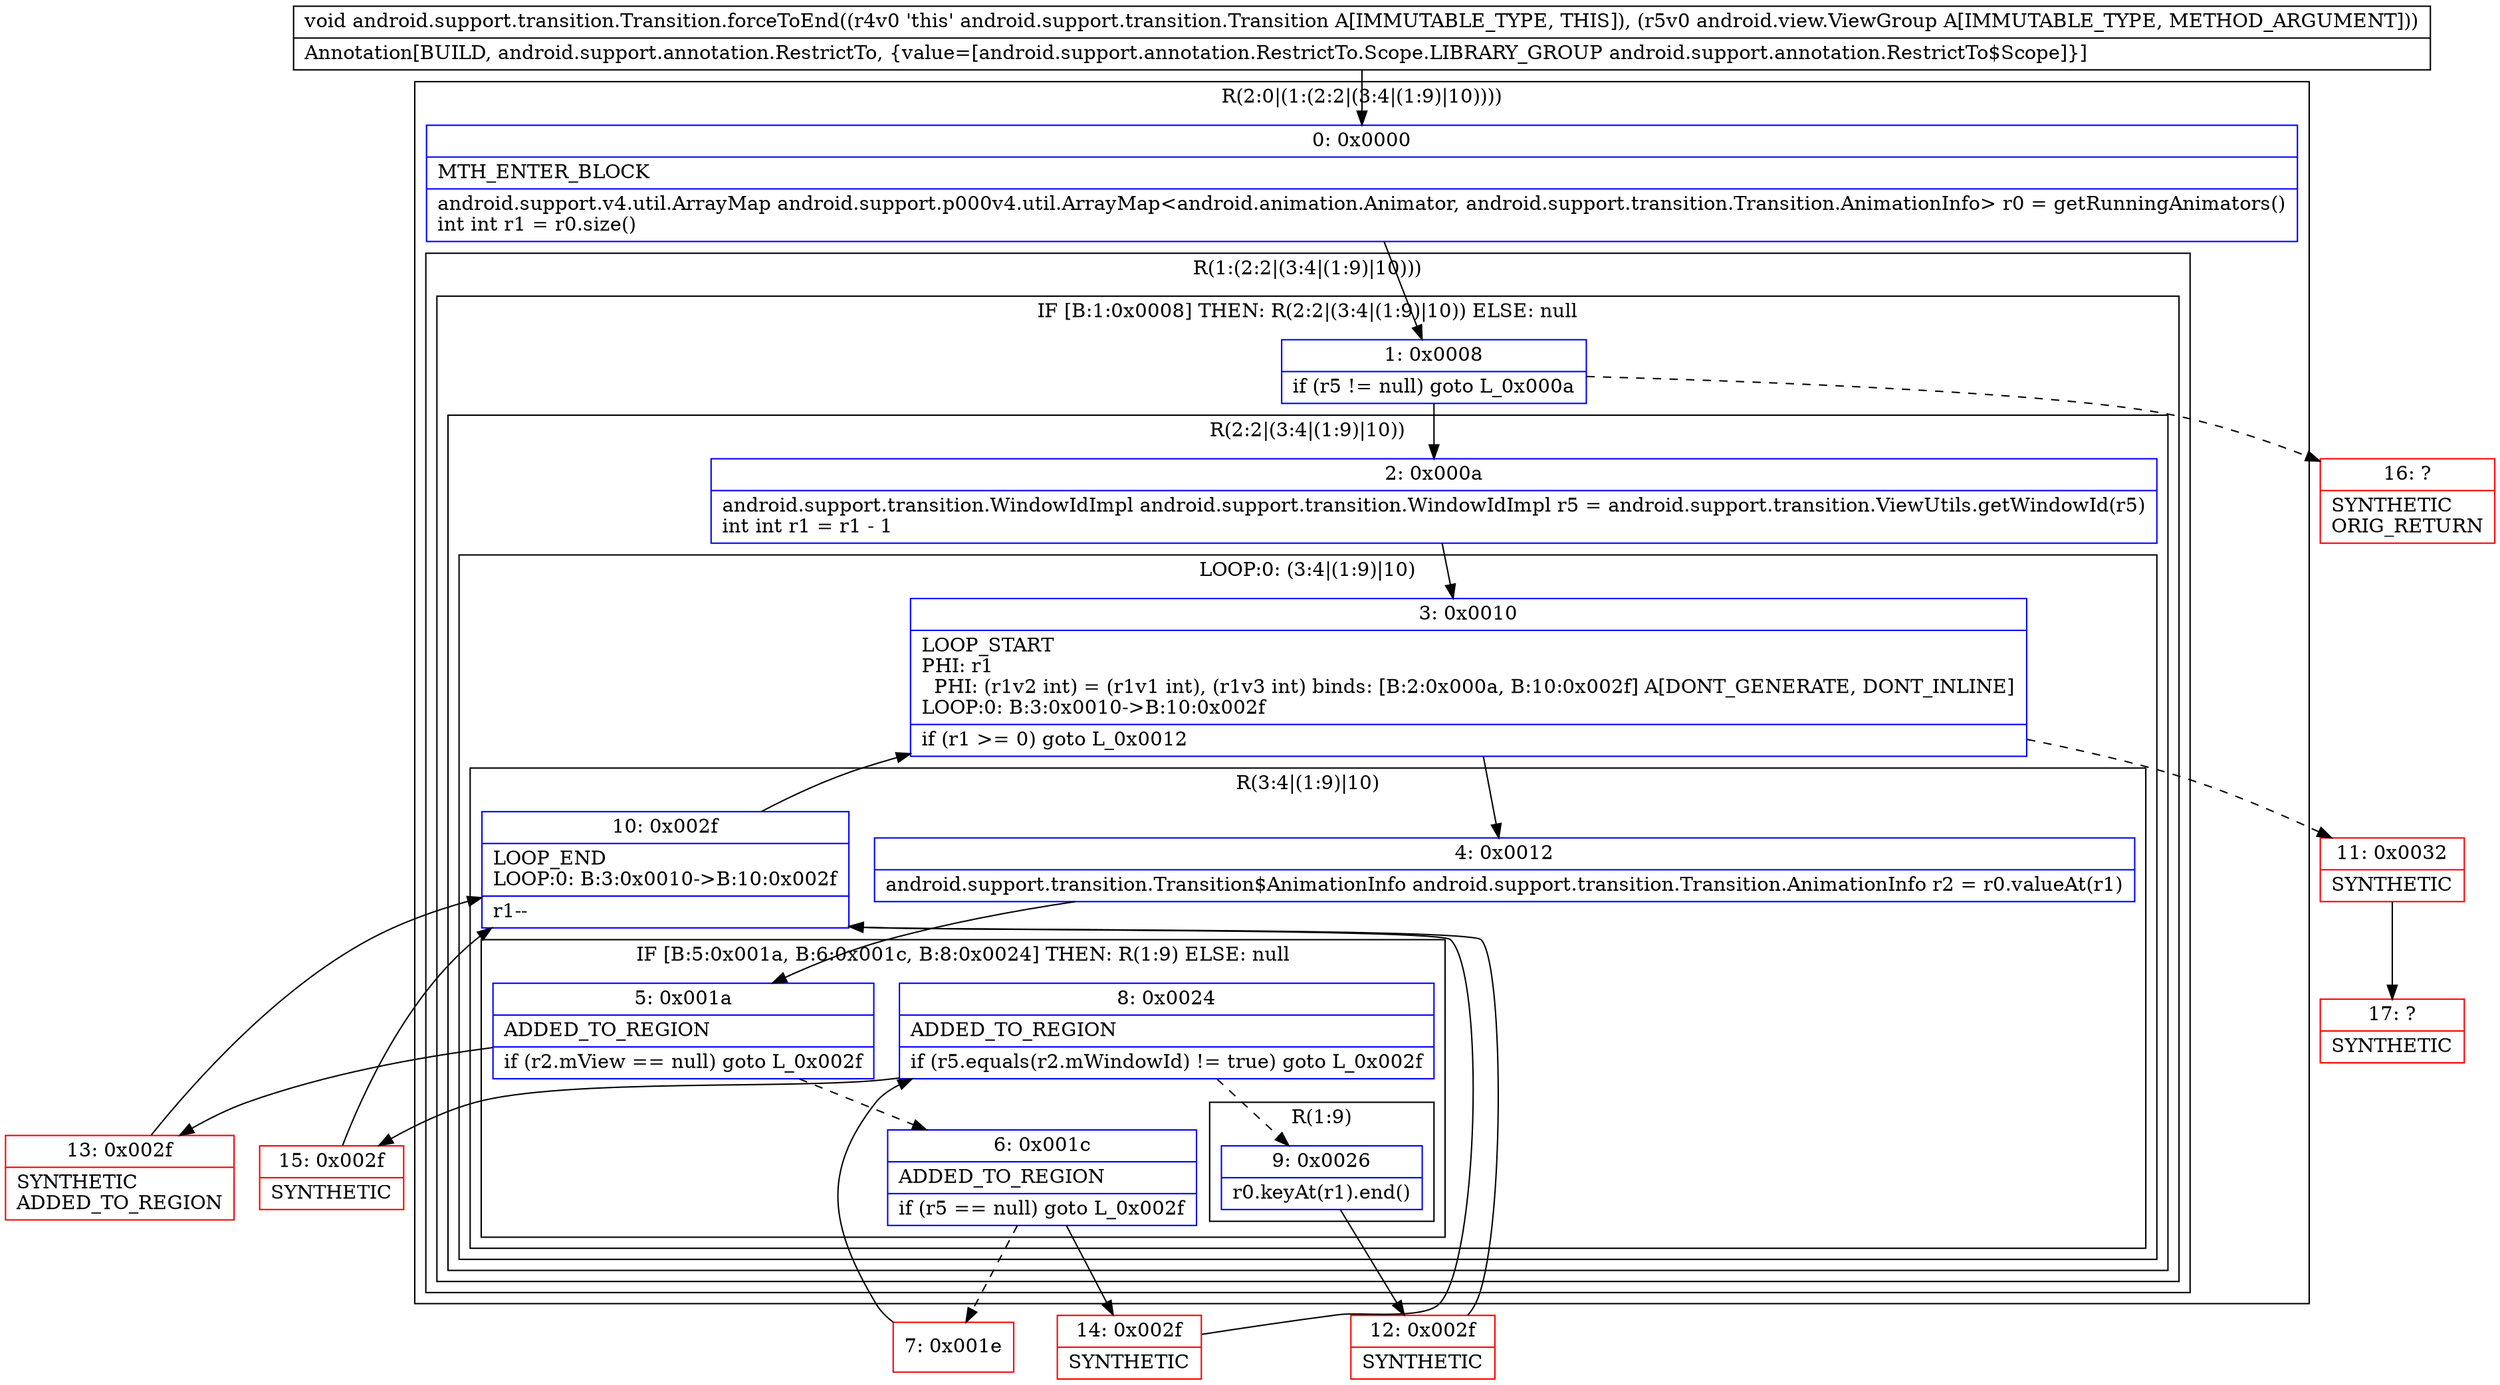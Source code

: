digraph "CFG forandroid.support.transition.Transition.forceToEnd(Landroid\/view\/ViewGroup;)V" {
subgraph cluster_Region_241988400 {
label = "R(2:0|(1:(2:2|(3:4|(1:9)|10))))";
node [shape=record,color=blue];
Node_0 [shape=record,label="{0\:\ 0x0000|MTH_ENTER_BLOCK\l|android.support.v4.util.ArrayMap android.support.p000v4.util.ArrayMap\<android.animation.Animator, android.support.transition.Transition.AnimationInfo\> r0 = getRunningAnimators()\lint int r1 = r0.size()\l}"];
subgraph cluster_Region_1569158810 {
label = "R(1:(2:2|(3:4|(1:9)|10)))";
node [shape=record,color=blue];
subgraph cluster_IfRegion_1594075803 {
label = "IF [B:1:0x0008] THEN: R(2:2|(3:4|(1:9)|10)) ELSE: null";
node [shape=record,color=blue];
Node_1 [shape=record,label="{1\:\ 0x0008|if (r5 != null) goto L_0x000a\l}"];
subgraph cluster_Region_1003248110 {
label = "R(2:2|(3:4|(1:9)|10))";
node [shape=record,color=blue];
Node_2 [shape=record,label="{2\:\ 0x000a|android.support.transition.WindowIdImpl android.support.transition.WindowIdImpl r5 = android.support.transition.ViewUtils.getWindowId(r5)\lint int r1 = r1 \- 1\l}"];
subgraph cluster_LoopRegion_1448368212 {
label = "LOOP:0: (3:4|(1:9)|10)";
node [shape=record,color=blue];
Node_3 [shape=record,label="{3\:\ 0x0010|LOOP_START\lPHI: r1 \l  PHI: (r1v2 int) = (r1v1 int), (r1v3 int) binds: [B:2:0x000a, B:10:0x002f] A[DONT_GENERATE, DONT_INLINE]\lLOOP:0: B:3:0x0010\-\>B:10:0x002f\l|if (r1 \>= 0) goto L_0x0012\l}"];
subgraph cluster_Region_1832731929 {
label = "R(3:4|(1:9)|10)";
node [shape=record,color=blue];
Node_4 [shape=record,label="{4\:\ 0x0012|android.support.transition.Transition$AnimationInfo android.support.transition.Transition.AnimationInfo r2 = r0.valueAt(r1)\l}"];
subgraph cluster_IfRegion_1363593738 {
label = "IF [B:5:0x001a, B:6:0x001c, B:8:0x0024] THEN: R(1:9) ELSE: null";
node [shape=record,color=blue];
Node_5 [shape=record,label="{5\:\ 0x001a|ADDED_TO_REGION\l|if (r2.mView == null) goto L_0x002f\l}"];
Node_6 [shape=record,label="{6\:\ 0x001c|ADDED_TO_REGION\l|if (r5 == null) goto L_0x002f\l}"];
Node_8 [shape=record,label="{8\:\ 0x0024|ADDED_TO_REGION\l|if (r5.equals(r2.mWindowId) != true) goto L_0x002f\l}"];
subgraph cluster_Region_788049379 {
label = "R(1:9)";
node [shape=record,color=blue];
Node_9 [shape=record,label="{9\:\ 0x0026|r0.keyAt(r1).end()\l}"];
}
}
Node_10 [shape=record,label="{10\:\ 0x002f|LOOP_END\lLOOP:0: B:3:0x0010\-\>B:10:0x002f\l|r1\-\-\l}"];
}
}
}
}
}
}
Node_7 [shape=record,color=red,label="{7\:\ 0x001e}"];
Node_11 [shape=record,color=red,label="{11\:\ 0x0032|SYNTHETIC\l}"];
Node_12 [shape=record,color=red,label="{12\:\ 0x002f|SYNTHETIC\l}"];
Node_13 [shape=record,color=red,label="{13\:\ 0x002f|SYNTHETIC\lADDED_TO_REGION\l}"];
Node_14 [shape=record,color=red,label="{14\:\ 0x002f|SYNTHETIC\l}"];
Node_15 [shape=record,color=red,label="{15\:\ 0x002f|SYNTHETIC\l}"];
Node_16 [shape=record,color=red,label="{16\:\ ?|SYNTHETIC\lORIG_RETURN\l}"];
Node_17 [shape=record,color=red,label="{17\:\ ?|SYNTHETIC\l}"];
MethodNode[shape=record,label="{void android.support.transition.Transition.forceToEnd((r4v0 'this' android.support.transition.Transition A[IMMUTABLE_TYPE, THIS]), (r5v0 android.view.ViewGroup A[IMMUTABLE_TYPE, METHOD_ARGUMENT]))  | Annotation[BUILD, android.support.annotation.RestrictTo, \{value=[android.support.annotation.RestrictTo.Scope.LIBRARY_GROUP android.support.annotation.RestrictTo$Scope]\}]\l}"];
MethodNode -> Node_0;
Node_0 -> Node_1;
Node_1 -> Node_2;
Node_1 -> Node_16[style=dashed];
Node_2 -> Node_3;
Node_3 -> Node_4;
Node_3 -> Node_11[style=dashed];
Node_4 -> Node_5;
Node_5 -> Node_6[style=dashed];
Node_5 -> Node_13;
Node_6 -> Node_7[style=dashed];
Node_6 -> Node_14;
Node_8 -> Node_9[style=dashed];
Node_8 -> Node_15;
Node_9 -> Node_12;
Node_10 -> Node_3;
Node_7 -> Node_8;
Node_11 -> Node_17;
Node_12 -> Node_10;
Node_13 -> Node_10;
Node_14 -> Node_10;
Node_15 -> Node_10;
}

